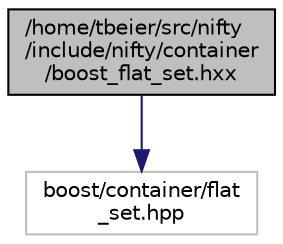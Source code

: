 digraph "/home/tbeier/src/nifty/include/nifty/container/boost_flat_set.hxx"
{
  edge [fontname="Helvetica",fontsize="10",labelfontname="Helvetica",labelfontsize="10"];
  node [fontname="Helvetica",fontsize="10",shape=record];
  Node1 [label="/home/tbeier/src/nifty\l/include/nifty/container\l/boost_flat_set.hxx",height=0.2,width=0.4,color="black", fillcolor="grey75", style="filled", fontcolor="black"];
  Node1 -> Node2 [color="midnightblue",fontsize="10",style="solid"];
  Node2 [label="boost/container/flat\l_set.hpp",height=0.2,width=0.4,color="grey75", fillcolor="white", style="filled"];
}

